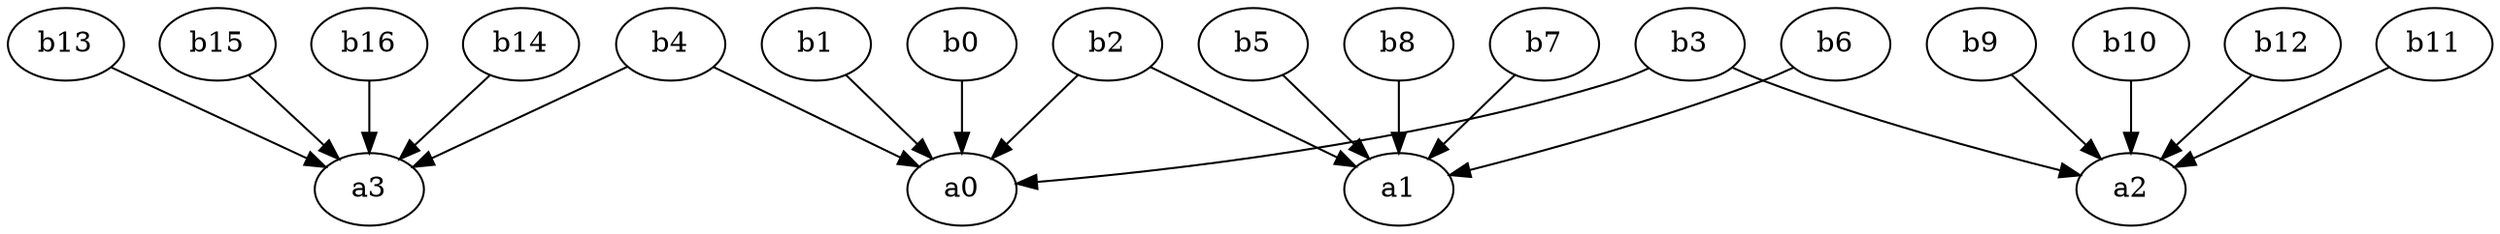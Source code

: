 digraph g_1_01_scr_0001 /* seed: 49680 41518 55102 */ {
b15 -> a3;
b16 -> a3;
b0 -> a0;
b5 -> a1;
b10 -> a2;
b2 -> a0;
b2 -> a1;
b4 -> a0;
b4 -> a3;
b12 -> a2;
b14 -> a3;
b8 -> a1;
b3 -> a2;
b3 -> a0;
b11 -> a2;
b7 -> a1;
b9 -> a2;
b1 -> a0;
b13 -> a3;
b6 -> a1;
}
